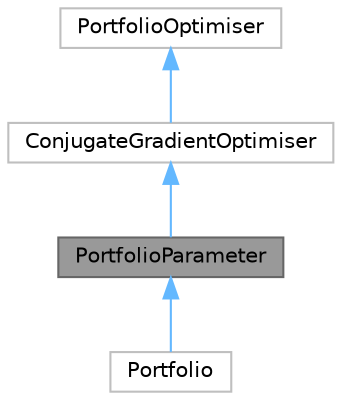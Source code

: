 digraph "PortfolioParameter"
{
 // LATEX_PDF_SIZE
  bgcolor="transparent";
  edge [fontname=Helvetica,fontsize=10,labelfontname=Helvetica,labelfontsize=10];
  node [fontname=Helvetica,fontsize=10,shape=box,height=0.2,width=0.4];
  Node1 [id="Node000001",label="PortfolioParameter",height=0.2,width=0.4,color="gray40", fillcolor="grey60", style="filled", fontcolor="black",tooltip=" "];
  Node2 -> Node1 [id="edge1_Node000001_Node000002",dir="back",color="steelblue1",style="solid",tooltip=" "];
  Node2 [id="Node000002",label="ConjugateGradientOptimiser",height=0.2,width=0.4,color="grey75", fillcolor="white", style="filled",URL="$class_conjugate_gradient_optimiser.html",tooltip=" "];
  Node3 -> Node2 [id="edge2_Node000002_Node000003",dir="back",color="steelblue1",style="solid",tooltip=" "];
  Node3 [id="Node000003",label="PortfolioOptimiser",height=0.2,width=0.4,color="grey75", fillcolor="white", style="filled",URL="$class_portfolio_optimiser.html",tooltip=" "];
  Node1 -> Node4 [id="edge3_Node000001_Node000004",dir="back",color="steelblue1",style="solid",tooltip=" "];
  Node4 [id="Node000004",label="Portfolio",height=0.2,width=0.4,color="grey75", fillcolor="white", style="filled",URL="$class_portfolio.html",tooltip=" "];
}
